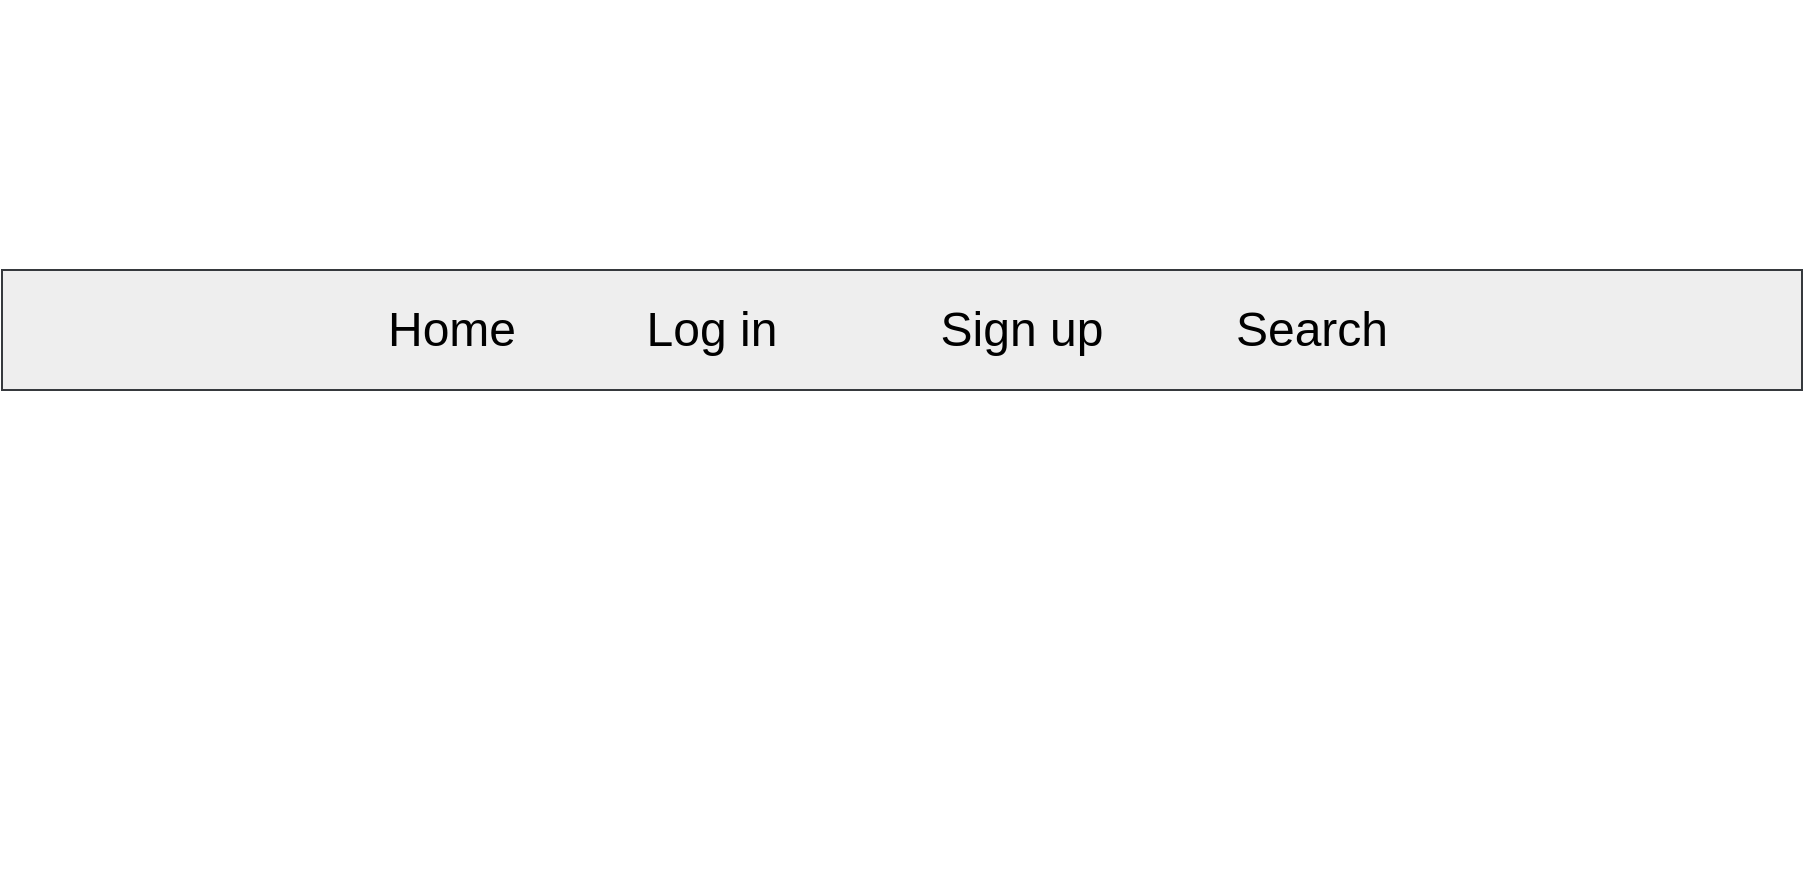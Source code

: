 <mxfile>
    <diagram id="U3jAMGxDenzaR5lh6SyV" name="Home/without login">
        <mxGraphModel dx="1670" dy="575" grid="1" gridSize="10" guides="1" tooltips="1" connect="1" arrows="1" fold="1" page="1" pageScale="1" pageWidth="850" pageHeight="1100" math="0" shadow="0">
            <root>
                <mxCell id="0"/>
                <mxCell id="1" parent="0"/>
                <mxCell id="eS0nZYZOlv7Iu7qD18Q4-13" value="" style="rounded=0;whiteSpace=wrap;html=1;fontSize=24;fillColor=#eeeeee;labelBackgroundColor=none;strokeColor=#36393d;" vertex="1" parent="1">
                    <mxGeometry x="-20" y="485" width="900" height="60" as="geometry"/>
                </mxCell>
                <mxCell id="3" value="Home" style="text;html=1;align=center;verticalAlign=middle;whiteSpace=wrap;rounded=0;fontSize=24;fontColor=#000000;" vertex="1" parent="1">
                    <mxGeometry x="180" y="505" width="50" height="20" as="geometry"/>
                </mxCell>
                <mxCell id="5" value="Log in" style="text;html=1;strokeColor=none;fillColor=none;align=center;verticalAlign=middle;whiteSpace=wrap;rounded=0;fontSize=24;fontColor=#000000;" vertex="1" parent="1">
                    <mxGeometry x="285" y="505" width="100" height="20" as="geometry"/>
                </mxCell>
                <mxCell id="8" value="Sign up" style="text;html=1;strokeColor=none;fillColor=none;align=center;verticalAlign=middle;whiteSpace=wrap;rounded=0;fontSize=24;fontColor=#000000;" vertex="1" parent="1">
                    <mxGeometry x="440" y="505" width="100" height="20" as="geometry"/>
                </mxCell>
                <mxCell id="11" value="Search" style="text;html=1;strokeColor=none;fillColor=none;align=center;verticalAlign=middle;whiteSpace=wrap;rounded=0;fontSize=24;fontColor=#000000;" vertex="1" parent="1">
                    <mxGeometry x="595" y="505" width="80" height="20" as="geometry"/>
                </mxCell>
                <mxCell id="12" value="Travel time" style="text;html=1;strokeColor=none;fillColor=none;align=center;verticalAlign=middle;whiteSpace=wrap;rounded=0;fontSize=24;fontColor=#FFFFFF;" vertex="1" parent="1">
                    <mxGeometry x="255" y="350" width="310" height="110" as="geometry"/>
                </mxCell>
                <mxCell id="13" value="Welcome to our website" style="text;html=1;strokeColor=none;fillColor=none;align=center;verticalAlign=middle;whiteSpace=wrap;rounded=0;fontSize=24;fontColor=#FFFFFF;" vertex="1" parent="1">
                    <mxGeometry x="260" y="580" width="305" height="210" as="geometry"/>
                </mxCell>
            </root>
        </mxGraphModel>
    </diagram>
    <diagram id="Fwz9sgZKwBbqkOjLNSjC" name="home/with login">
        <mxGraphModel dx="1670" dy="1675" grid="1" gridSize="10" guides="1" tooltips="1" connect="1" arrows="1" fold="1" page="1" pageScale="1" pageWidth="850" pageHeight="1100" math="0" shadow="0">
            <root>
                <mxCell id="NnxBhYxsnS59EUitgq1r-0"/>
                <mxCell id="NnxBhYxsnS59EUitgq1r-1" parent="NnxBhYxsnS59EUitgq1r-0"/>
                <mxCell id="L05Ng4sqhCK4ilnVcGBn-6" value="" style="rounded=0;whiteSpace=wrap;html=1;labelBackgroundColor=none;fontSize=24;fillColor=#eeeeee;strokeColor=#36393d;" vertex="1" parent="NnxBhYxsnS59EUitgq1r-1">
                    <mxGeometry x="-70" y="105" width="990" height="60" as="geometry"/>
                </mxCell>
                <mxCell id="L05Ng4sqhCK4ilnVcGBn-0" value="Home" style="text;html=1;align=center;verticalAlign=middle;whiteSpace=wrap;rounded=0;fontSize=24;fontColor=#000000;" vertex="1" parent="NnxBhYxsnS59EUitgq1r-1">
                    <mxGeometry x="178" y="125" width="50" height="20" as="geometry"/>
                </mxCell>
                <mxCell id="L05Ng4sqhCK4ilnVcGBn-1" value="Logout" style="text;html=1;strokeColor=none;fillColor=none;align=center;verticalAlign=middle;whiteSpace=wrap;rounded=0;fontSize=24;fontColor=#000000;" vertex="1" parent="NnxBhYxsnS59EUitgq1r-1">
                    <mxGeometry x="440" y="125" width="100" height="20" as="geometry"/>
                </mxCell>
                <mxCell id="L05Ng4sqhCK4ilnVcGBn-2" value="History" style="text;html=1;strokeColor=none;fillColor=none;align=center;verticalAlign=middle;whiteSpace=wrap;rounded=0;fontSize=24;fontColor=#000000;" vertex="1" parent="NnxBhYxsnS59EUitgq1r-1">
                    <mxGeometry x="285" y="125" width="113" height="20" as="geometry"/>
                </mxCell>
                <mxCell id="L05Ng4sqhCK4ilnVcGBn-3" value="Search" style="text;html=1;strokeColor=none;fillColor=none;align=center;verticalAlign=middle;whiteSpace=wrap;rounded=0;fontSize=24;fontColor=#000000;" vertex="1" parent="NnxBhYxsnS59EUitgq1r-1">
                    <mxGeometry x="593" y="125" width="80" height="20" as="geometry"/>
                </mxCell>
                <mxCell id="L05Ng4sqhCK4ilnVcGBn-4" value="Travel time" style="text;html=1;strokeColor=none;fillColor=none;align=center;verticalAlign=middle;whiteSpace=wrap;rounded=0;fontSize=24;fontColor=#FFFFFF;" vertex="1" parent="NnxBhYxsnS59EUitgq1r-1">
                    <mxGeometry x="253" y="-30" width="310" height="110" as="geometry"/>
                </mxCell>
                <mxCell id="L05Ng4sqhCK4ilnVcGBn-5" value="Hello (username)!" style="text;html=1;strokeColor=none;fillColor=none;align=center;verticalAlign=middle;whiteSpace=wrap;rounded=0;fontSize=24;fontColor=#FFFFFF;" vertex="1" parent="NnxBhYxsnS59EUitgq1r-1">
                    <mxGeometry x="258" y="200" width="292" height="150" as="geometry"/>
                </mxCell>
            </root>
        </mxGraphModel>
    </diagram>
    <diagram id="tA__xKAAORHExMZK3eFN" name="Search">
        <mxGraphModel dx="1670" dy="575" grid="1" gridSize="10" guides="1" tooltips="1" connect="1" arrows="1" fold="1" page="1" pageScale="1" pageWidth="850" pageHeight="1100" math="0" shadow="0">
            <root>
                <mxCell id="sXnz9F7dyz7muC-79P5k-0"/>
                <mxCell id="sXnz9F7dyz7muC-79P5k-1" parent="sXnz9F7dyz7muC-79P5k-0"/>
                <mxCell id="rw_bdYk3N61rUOg78QGn-10" value="" style="rounded=0;whiteSpace=wrap;html=1;labelBackgroundColor=none;fontSize=24;fillColor=#eeeeee;strokeColor=#36393d;" vertex="1" parent="sXnz9F7dyz7muC-79P5k-1">
                    <mxGeometry x="570" y="320" width="140" height="40" as="geometry"/>
                </mxCell>
                <mxCell id="WDQkbM1MGLFBFG5Yj3PB-7" value="" style="rounded=0;whiteSpace=wrap;html=1;labelBackgroundColor=none;fontSize=24;fillColor=#eeeeee;strokeColor=#36393d;" vertex="1" parent="sXnz9F7dyz7muC-79P5k-1">
                    <mxGeometry x="-50" y="155" width="980" height="60" as="geometry"/>
                </mxCell>
                <mxCell id="WDQkbM1MGLFBFG5Yj3PB-0" value="Home" style="text;html=1;align=center;verticalAlign=middle;whiteSpace=wrap;rounded=0;fontSize=24;fontColor=#000000;" vertex="1" parent="sXnz9F7dyz7muC-79P5k-1">
                    <mxGeometry x="245" y="175" width="50" height="20" as="geometry"/>
                </mxCell>
                <mxCell id="WDQkbM1MGLFBFG5Yj3PB-1" value="Logout" style="text;html=1;strokeColor=none;fillColor=none;align=center;verticalAlign=middle;whiteSpace=wrap;rounded=0;fontSize=24;fontColor=#000000;" vertex="1" parent="sXnz9F7dyz7muC-79P5k-1">
                    <mxGeometry x="435" y="175" width="100" height="20" as="geometry"/>
                </mxCell>
                <mxCell id="WDQkbM1MGLFBFG5Yj3PB-2" value="History" style="text;html=1;strokeColor=none;fillColor=none;align=center;verticalAlign=middle;whiteSpace=wrap;rounded=0;fontSize=24;fontColor=#000000;" vertex="1" parent="sXnz9F7dyz7muC-79P5k-1">
                    <mxGeometry x="325" y="175" width="100" height="20" as="geometry"/>
                </mxCell>
                <mxCell id="WDQkbM1MGLFBFG5Yj3PB-3" value="Search" style="text;html=1;strokeColor=none;fillColor=none;align=center;verticalAlign=middle;whiteSpace=wrap;rounded=0;fontSize=24;fontColor=#000000;" vertex="1" parent="sXnz9F7dyz7muC-79P5k-1">
                    <mxGeometry x="570" y="175" width="80" height="20" as="geometry"/>
                </mxCell>
                <mxCell id="WDQkbM1MGLFBFG5Yj3PB-4" value="Travel time" style="text;html=1;strokeColor=none;fillColor=none;align=center;verticalAlign=middle;whiteSpace=wrap;rounded=0;fontSize=24;fontColor=#FFFFFF;" vertex="1" parent="sXnz9F7dyz7muC-79P5k-1">
                    <mxGeometry x="291.25" y="30" width="310" height="110" as="geometry"/>
                </mxCell>
                <mxCell id="rw_bdYk3N61rUOg78QGn-1" value="" style="rounded=0;whiteSpace=wrap;html=1;labelBackgroundColor=none;fontSize=24;fillColor=#eeeeee;strokeColor=#36393d;" vertex="1" parent="sXnz9F7dyz7muC-79P5k-1">
                    <mxGeometry x="190" y="320" width="130" height="40" as="geometry"/>
                </mxCell>
                <mxCell id="rw_bdYk3N61rUOg78QGn-2" value="City" style="text;html=1;strokeColor=none;fillColor=none;align=center;verticalAlign=middle;whiteSpace=wrap;rounded=0;labelBackgroundColor=none;fontSize=24;fontColor=#000000;" vertex="1" parent="sXnz9F7dyz7muC-79P5k-1">
                    <mxGeometry x="175" y="330" width="145" height="20" as="geometry"/>
                </mxCell>
                <mxCell id="rw_bdYk3N61rUOg78QGn-3" value="" style="rounded=0;whiteSpace=wrap;html=1;labelBackgroundColor=none;fontSize=24;fillColor=#eeeeee;strokeColor=#36393d;" vertex="1" parent="sXnz9F7dyz7muC-79P5k-1">
                    <mxGeometry x="350" y="320" width="195" height="40" as="geometry"/>
                </mxCell>
                <mxCell id="rw_bdYk3N61rUOg78QGn-6" value="&lt;font style=&quot;font-size: 19px&quot;&gt;Country(Drop Down)&lt;/font&gt;" style="text;html=1;strokeColor=none;fillColor=none;align=center;verticalAlign=middle;whiteSpace=wrap;rounded=0;labelBackgroundColor=none;fontSize=24;fontColor=#000000;" vertex="1" parent="sXnz9F7dyz7muC-79P5k-1">
                    <mxGeometry x="350" y="325" width="192.5" height="30" as="geometry"/>
                </mxCell>
                <mxCell id="rw_bdYk3N61rUOg78QGn-7" value="" style="rounded=1;whiteSpace=wrap;html=1;labelBackgroundColor=none;fontSize=24;fillColor=#eeeeee;strokeColor=#36393d;" vertex="1" parent="sXnz9F7dyz7muC-79P5k-1">
                    <mxGeometry x="180" y="380" width="580" height="180" as="geometry"/>
                </mxCell>
                <mxCell id="rw_bdYk3N61rUOg78QGn-8" value="Temperature of the weather in the city. List of things needed to pack." style="text;html=1;strokeColor=none;fillColor=none;align=center;verticalAlign=middle;whiteSpace=wrap;rounded=0;labelBackgroundColor=none;fontSize=24;fontColor=#000000;" vertex="1" parent="sXnz9F7dyz7muC-79P5k-1">
                    <mxGeometry x="220" y="400" width="520" height="140" as="geometry"/>
                </mxCell>
                <mxCell id="4t-l8GjDUfvwfDKO_tOD-0" value="" style="edgeStyle=orthogonalEdgeStyle;rounded=0;orthogonalLoop=1;jettySize=auto;html=1;fontSize=24;fontColor=#000000;" edge="1" parent="sXnz9F7dyz7muC-79P5k-1" source="rw_bdYk3N61rUOg78QGn-9" target="rw_bdYk3N61rUOg78QGn-3">
                    <mxGeometry relative="1" as="geometry"/>
                </mxCell>
                <mxCell id="rw_bdYk3N61rUOg78QGn-9" value="Submit" style="text;html=1;strokeColor=none;fillColor=none;align=center;verticalAlign=middle;whiteSpace=wrap;rounded=0;labelBackgroundColor=none;fontSize=24;fontColor=#000000;" vertex="1" parent="sXnz9F7dyz7muC-79P5k-1">
                    <mxGeometry x="610" y="330" width="55" height="20" as="geometry"/>
                </mxCell>
            </root>
        </mxGraphModel>
    </diagram>
    <diagram id="bKW-IXyBhcY0Zu4AeuIb" name="Sign up">
        <mxGraphModel dx="1670" dy="575" grid="1" gridSize="10" guides="1" tooltips="1" connect="1" arrows="1" fold="1" page="1" pageScale="1" pageWidth="850" pageHeight="1100" math="0" shadow="0">
            <root>
                <mxCell id="5PK5d9iQUpo0ajtu69UT-0"/>
                <mxCell id="5PK5d9iQUpo0ajtu69UT-1" parent="5PK5d9iQUpo0ajtu69UT-0"/>
                <mxCell id="TdaH0XQSR0-UOAk4n2jl-6" value="" style="rounded=0;whiteSpace=wrap;html=1;labelBackgroundColor=none;fontSize=24;fillColor=#eeeeee;strokeColor=#36393d;" vertex="1" parent="5PK5d9iQUpo0ajtu69UT-1">
                    <mxGeometry x="-150" y="155" width="1130" height="60" as="geometry"/>
                </mxCell>
                <mxCell id="TdaH0XQSR0-UOAk4n2jl-0" value="Home" style="text;html=1;align=center;verticalAlign=middle;whiteSpace=wrap;rounded=0;fontSize=24;fontColor=#000000;" vertex="1" parent="5PK5d9iQUpo0ajtu69UT-1">
                    <mxGeometry x="178" y="175" width="50" height="20" as="geometry"/>
                </mxCell>
                <mxCell id="TdaH0XQSR0-UOAk4n2jl-1" value="Log in" style="text;html=1;strokeColor=none;fillColor=none;align=center;verticalAlign=middle;whiteSpace=wrap;rounded=0;fontSize=24;fontColor=#000000;" vertex="1" parent="5PK5d9iQUpo0ajtu69UT-1">
                    <mxGeometry x="283" y="175" width="100" height="20" as="geometry"/>
                </mxCell>
                <mxCell id="TdaH0XQSR0-UOAk4n2jl-2" value="Sign up" style="text;html=1;strokeColor=none;fillColor=none;align=center;verticalAlign=middle;whiteSpace=wrap;rounded=0;fontSize=24;fontColor=#000000;" vertex="1" parent="5PK5d9iQUpo0ajtu69UT-1">
                    <mxGeometry x="438" y="175" width="100" height="20" as="geometry"/>
                </mxCell>
                <mxCell id="TdaH0XQSR0-UOAk4n2jl-3" value="Search" style="text;html=1;strokeColor=none;fillColor=none;align=center;verticalAlign=middle;whiteSpace=wrap;rounded=0;fontSize=24;fontColor=#000000;" vertex="1" parent="5PK5d9iQUpo0ajtu69UT-1">
                    <mxGeometry x="593" y="175" width="80" height="20" as="geometry"/>
                </mxCell>
                <mxCell id="TdaH0XQSR0-UOAk4n2jl-4" value="Travel time" style="text;html=1;strokeColor=none;fillColor=none;align=center;verticalAlign=middle;whiteSpace=wrap;rounded=0;fontSize=24;fontColor=#FFFFFF;" vertex="1" parent="5PK5d9iQUpo0ajtu69UT-1">
                    <mxGeometry x="253" y="20" width="310" height="110" as="geometry"/>
                </mxCell>
                <mxCell id="On0tgasnMSHuT25NetBo-0" value="s" style="rounded=0;whiteSpace=wrap;html=1;labelBackgroundColor=none;fontSize=24;fillColor=#eeeeee;strokeColor=#36393d;" vertex="1" parent="5PK5d9iQUpo0ajtu69UT-1">
                    <mxGeometry x="533" y="280" width="177" height="40" as="geometry"/>
                </mxCell>
                <mxCell id="On0tgasnMSHuT25NetBo-1" value="" style="rounded=0;whiteSpace=wrap;html=1;labelBackgroundColor=none;fontSize=24;fillColor=#eeeeee;strokeColor=#36393d;" vertex="1" parent="5PK5d9iQUpo0ajtu69UT-1">
                    <mxGeometry x="100" y="280" width="210" height="40" as="geometry"/>
                </mxCell>
                <mxCell id="On0tgasnMSHuT25NetBo-2" value="username(textbox)" style="text;html=1;strokeColor=none;fillColor=none;align=center;verticalAlign=middle;whiteSpace=wrap;rounded=0;labelBackgroundColor=none;fontSize=24;fontColor=#000000;" vertex="1" parent="5PK5d9iQUpo0ajtu69UT-1">
                    <mxGeometry x="118" y="290" width="170" height="20" as="geometry"/>
                </mxCell>
                <mxCell id="On0tgasnMSHuT25NetBo-3" value="" style="rounded=0;whiteSpace=wrap;html=1;labelBackgroundColor=none;fontSize=24;fillColor=#eeeeee;strokeColor=#36393d;" vertex="1" parent="5PK5d9iQUpo0ajtu69UT-1">
                    <mxGeometry x="313" y="280" width="207" height="40" as="geometry"/>
                </mxCell>
                <mxCell id="On0tgasnMSHuT25NetBo-4" value="&lt;font style=&quot;font-size: 24px&quot;&gt;Password(textbox)&lt;/font&gt;" style="text;html=1;strokeColor=none;fillColor=none;align=center;verticalAlign=middle;whiteSpace=wrap;rounded=0;labelBackgroundColor=none;fontSize=24;fontColor=#000000;" vertex="1" parent="5PK5d9iQUpo0ajtu69UT-1">
                    <mxGeometry x="318" y="285" width="197" height="30" as="geometry"/>
                </mxCell>
                <mxCell id="On0tgasnMSHuT25NetBo-5" value="" style="edgeStyle=orthogonalEdgeStyle;rounded=0;orthogonalLoop=1;jettySize=auto;html=1;fontSize=24;fontColor=#000000;" edge="1" source="On0tgasnMSHuT25NetBo-6" target="On0tgasnMSHuT25NetBo-3" parent="5PK5d9iQUpo0ajtu69UT-1">
                    <mxGeometry relative="1" as="geometry"/>
                </mxCell>
                <mxCell id="On0tgasnMSHuT25NetBo-6" value="Sign up(button)" style="text;html=1;strokeColor=none;fillColor=none;align=center;verticalAlign=middle;whiteSpace=wrap;rounded=0;labelBackgroundColor=none;fontSize=24;fontColor=#000000;" vertex="1" parent="5PK5d9iQUpo0ajtu69UT-1">
                    <mxGeometry x="534" y="290" width="175" height="20" as="geometry"/>
                </mxCell>
            </root>
        </mxGraphModel>
    </diagram>
    <diagram id="36RdjJTELForQQlT2qVa" name="Log in">
        <mxGraphModel dx="1670" dy="575" grid="1" gridSize="10" guides="1" tooltips="1" connect="1" arrows="1" fold="1" page="1" pageScale="1" pageWidth="850" pageHeight="1100" math="0" shadow="0">
            <root>
                <mxCell id="nI_8uN_goIuQAEVUmw3d-0"/>
                <mxCell id="nI_8uN_goIuQAEVUmw3d-1" parent="nI_8uN_goIuQAEVUmw3d-0"/>
                <mxCell id="jgjzQZQNIH6MTKUXh3xM-0" value="" style="rounded=0;whiteSpace=wrap;html=1;labelBackgroundColor=none;fontSize=24;fillColor=#eeeeee;strokeColor=#36393d;" vertex="1" parent="nI_8uN_goIuQAEVUmw3d-1">
                    <mxGeometry x="-40" y="205" width="1130" height="60" as="geometry"/>
                </mxCell>
                <mxCell id="nI_8uN_goIuQAEVUmw3d-2" value="Home" style="text;html=1;align=center;verticalAlign=middle;whiteSpace=wrap;rounded=0;fontSize=24;fontColor=#000000;" vertex="1" parent="nI_8uN_goIuQAEVUmw3d-1">
                    <mxGeometry x="198" y="225" width="50" height="20" as="geometry"/>
                </mxCell>
                <mxCell id="nI_8uN_goIuQAEVUmw3d-3" value="Log in" style="text;html=1;strokeColor=none;fillColor=none;align=center;verticalAlign=middle;whiteSpace=wrap;rounded=0;fontSize=24;fontColor=#000000;" vertex="1" parent="nI_8uN_goIuQAEVUmw3d-1">
                    <mxGeometry x="303" y="225" width="100" height="20" as="geometry"/>
                </mxCell>
                <mxCell id="nI_8uN_goIuQAEVUmw3d-4" value="Sign up" style="text;html=1;strokeColor=none;fillColor=none;align=center;verticalAlign=middle;whiteSpace=wrap;rounded=0;fontSize=24;fontColor=#000000;" vertex="1" parent="nI_8uN_goIuQAEVUmw3d-1">
                    <mxGeometry x="458" y="225" width="100" height="20" as="geometry"/>
                </mxCell>
                <mxCell id="nI_8uN_goIuQAEVUmw3d-5" value="Search" style="text;html=1;strokeColor=none;fillColor=none;align=center;verticalAlign=middle;whiteSpace=wrap;rounded=0;fontSize=24;fontColor=#000000;" vertex="1" parent="nI_8uN_goIuQAEVUmw3d-1">
                    <mxGeometry x="613" y="225" width="80" height="20" as="geometry"/>
                </mxCell>
                <mxCell id="nI_8uN_goIuQAEVUmw3d-6" value="Travel time" style="text;html=1;strokeColor=none;fillColor=none;align=center;verticalAlign=middle;whiteSpace=wrap;rounded=0;fontSize=24;fontColor=#FFFFFF;" vertex="1" parent="nI_8uN_goIuQAEVUmw3d-1">
                    <mxGeometry x="273" y="70" width="310" height="110" as="geometry"/>
                </mxCell>
                <mxCell id="nI_8uN_goIuQAEVUmw3d-7" value="s" style="rounded=0;whiteSpace=wrap;html=1;labelBackgroundColor=none;fontSize=24;fillColor=#eeeeee;strokeColor=#36393d;" vertex="1" parent="nI_8uN_goIuQAEVUmw3d-1">
                    <mxGeometry x="553" y="330" width="177" height="40" as="geometry"/>
                </mxCell>
                <mxCell id="nI_8uN_goIuQAEVUmw3d-8" value="" style="rounded=0;whiteSpace=wrap;html=1;labelBackgroundColor=none;fontSize=24;fillColor=#eeeeee;strokeColor=#36393d;" vertex="1" parent="nI_8uN_goIuQAEVUmw3d-1">
                    <mxGeometry x="120" y="330" width="210" height="40" as="geometry"/>
                </mxCell>
                <mxCell id="nI_8uN_goIuQAEVUmw3d-9" value="username(textbox)" style="text;html=1;strokeColor=none;fillColor=none;align=center;verticalAlign=middle;whiteSpace=wrap;rounded=0;labelBackgroundColor=none;fontSize=24;fontColor=#000000;" vertex="1" parent="nI_8uN_goIuQAEVUmw3d-1">
                    <mxGeometry x="138" y="340" width="170" height="20" as="geometry"/>
                </mxCell>
                <mxCell id="nI_8uN_goIuQAEVUmw3d-10" value="" style="rounded=0;whiteSpace=wrap;html=1;labelBackgroundColor=none;fontSize=24;fillColor=#eeeeee;strokeColor=#36393d;" vertex="1" parent="nI_8uN_goIuQAEVUmw3d-1">
                    <mxGeometry x="333" y="330" width="207" height="40" as="geometry"/>
                </mxCell>
                <mxCell id="nI_8uN_goIuQAEVUmw3d-11" value="&lt;font style=&quot;font-size: 24px&quot;&gt;Password(textbox)&lt;/font&gt;" style="text;html=1;strokeColor=none;fillColor=none;align=center;verticalAlign=middle;whiteSpace=wrap;rounded=0;labelBackgroundColor=none;fontSize=24;fontColor=#000000;" vertex="1" parent="nI_8uN_goIuQAEVUmw3d-1">
                    <mxGeometry x="338" y="335" width="197" height="30" as="geometry"/>
                </mxCell>
                <mxCell id="nI_8uN_goIuQAEVUmw3d-12" value="" style="edgeStyle=orthogonalEdgeStyle;rounded=0;orthogonalLoop=1;jettySize=auto;html=1;fontSize=24;fontColor=#000000;" edge="1" source="nI_8uN_goIuQAEVUmw3d-13" target="nI_8uN_goIuQAEVUmw3d-10" parent="nI_8uN_goIuQAEVUmw3d-1">
                    <mxGeometry relative="1" as="geometry"/>
                </mxCell>
                <mxCell id="nI_8uN_goIuQAEVUmw3d-13" value="Log in button" style="text;html=1;strokeColor=none;fillColor=none;align=center;verticalAlign=middle;whiteSpace=wrap;rounded=0;labelBackgroundColor=none;fontSize=24;fontColor=#000000;" vertex="1" parent="nI_8uN_goIuQAEVUmw3d-1">
                    <mxGeometry x="554" y="340" width="175" height="20" as="geometry"/>
                </mxCell>
            </root>
        </mxGraphModel>
    </diagram>
</mxfile>